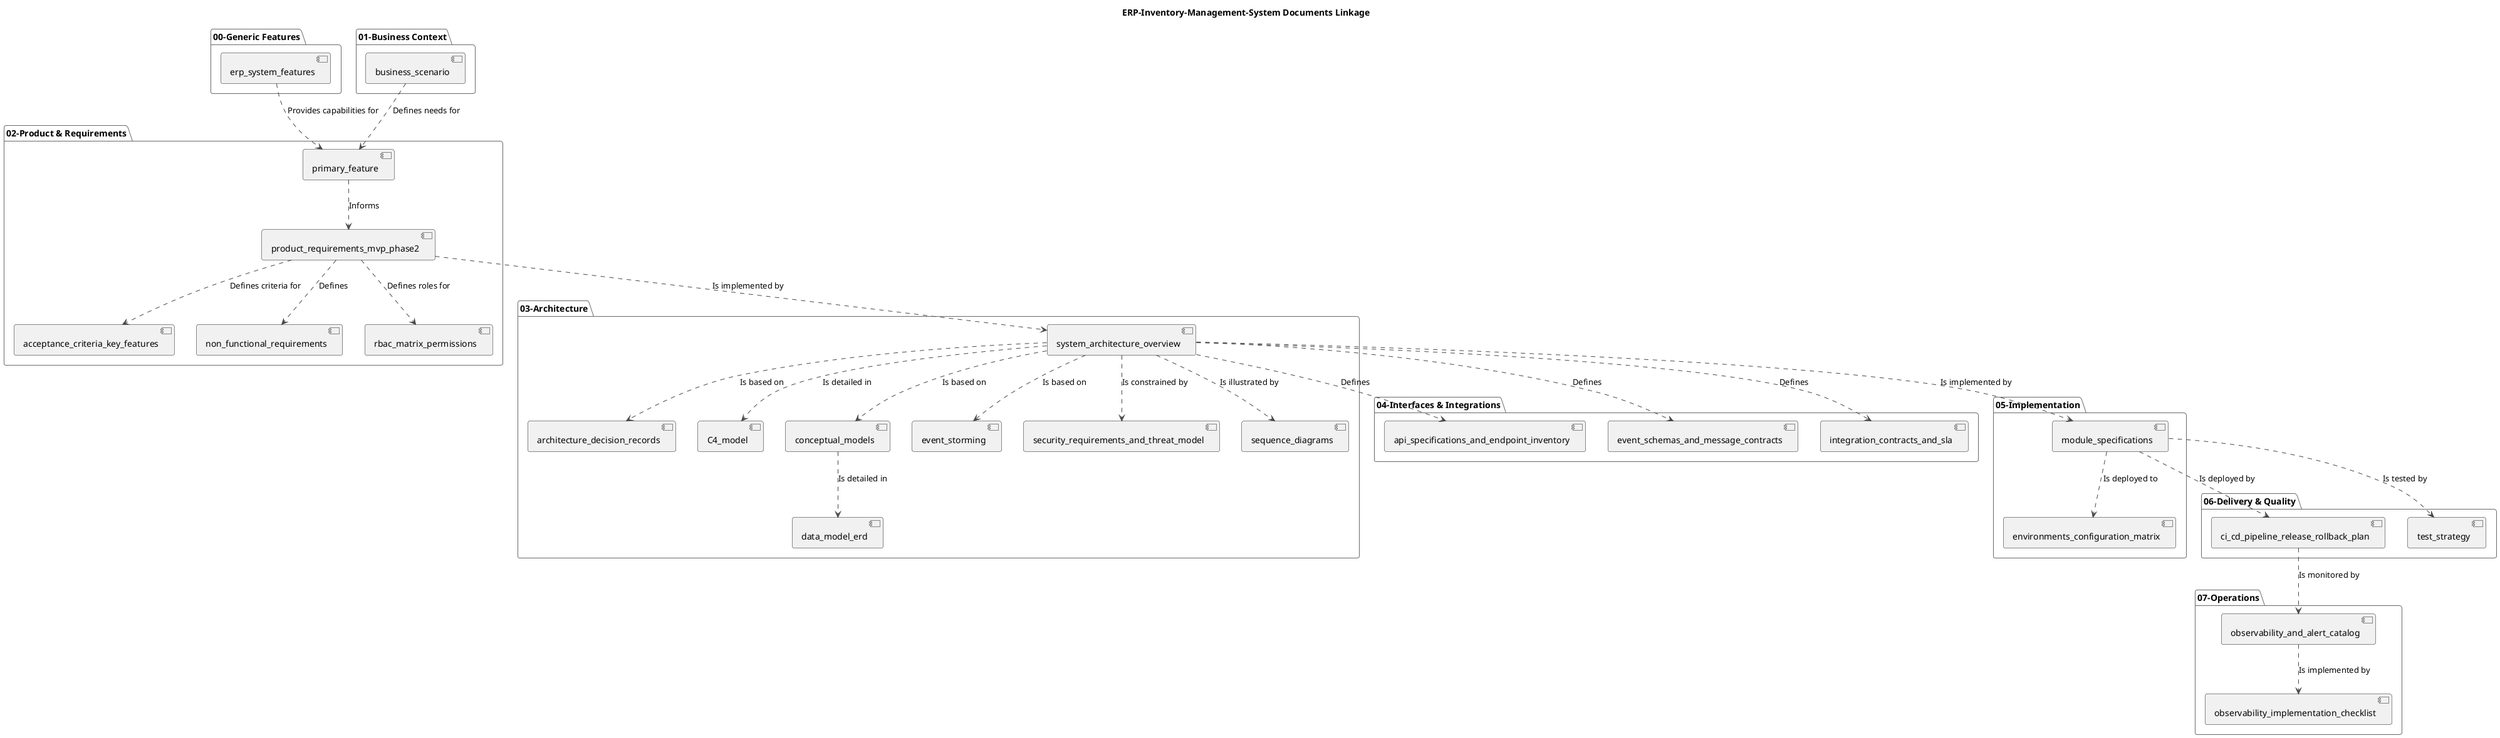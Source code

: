 @startuml
!theme vibrant

title ERP-Inventory-Management-System Documents Linkage

package "00-Generic Features" {
  [erp_system_features]
}

package "01-Business Context" {
  [business_scenario]
}

package "02-Product & Requirements" {
  [primary_feature]
  [product_requirements_mvp_phase2]
  [acceptance_criteria_key_features]
  [non_functional_requirements]
  [rbac_matrix_permissions]
}

package "03-Architecture" {
  [system_architecture_overview]
  [architecture_decision_records]
  [C4_model]
  [conceptual_models]
  [data_model_erd]
  [event_storming]
  [security_requirements_and_threat_model]
  [sequence_diagrams]
}

package "04-Interfaces & Integrations" {
  [api_specifications_and_endpoint_inventory]
  [event_schemas_and_message_contracts]
  [integration_contracts_and_sla]
}

package "05-Implementation" {
  [module_specifications]
  [environments_configuration_matrix]
}

package "06-Delivery & Quality" {
  [ci_cd_pipeline_release_rollback_plan]
  [test_strategy]
}

package "07-Operations" {
  [observability_and_alert_catalog]
  [observability_implementation_checklist]
}

' Relationships

[business_scenario] ..> [primary_feature] : "Defines needs for"
[erp_system_features] ..> [primary_feature] : "Provides capabilities for"
[primary_feature] ..> [product_requirements_mvp_phase2] : "Informs"

[product_requirements_mvp_phase2] ..> [acceptance_criteria_key_features] : "Defines criteria for"
[product_requirements_mvp_phase2] ..> [non_functional_requirements] : "Defines"
[product_requirements_mvp_phase2] ..> [rbac_matrix_permissions] : "Defines roles for"

[product_requirements_mvp_phase2] ..> [system_architecture_overview] : "Is implemented by"
[system_architecture_overview] ..> [architecture_decision_records] : "Is based on"
[system_architecture_overview] ..> [C4_model] : "Is detailed in"
[system_architecture_overview] ..> [conceptual_models] : "Is based on"
[conceptual_models] ..> [data_model_erd] : "Is detailed in"
[system_architecture_overview] ..> [event_storming] : "Is based on"
[system_architecture_overview] ..> [security_requirements_and_threat_model] : "Is constrained by"
[system_architecture_overview] ..> [sequence_diagrams] : "Is illustrated by"

[system_architecture_overview] ..> [api_specifications_and_endpoint_inventory] : "Defines"
[system_architecture_overview] ..> [event_schemas_and_message_contracts] : "Defines"
[system_architecture_overview] ..> [integration_contracts_and_sla] : "Defines"

[system_architecture_overview] ..> [module_specifications] : "Is implemented by"
[module_specifications] ..> [environments_configuration_matrix] : "Is deployed to"

[module_specifications] ..> [ci_cd_pipeline_release_rollback_plan] : "Is deployed by"
[module_specifications] ..> [test_strategy] : "Is tested by"

[ci_cd_pipeline_release_rollback_plan] ..> [observability_and_alert_catalog] : "Is monitored by"
[observability_and_alert_catalog] ..> [observability_implementation_checklist] : "Is implemented by"

@enduml